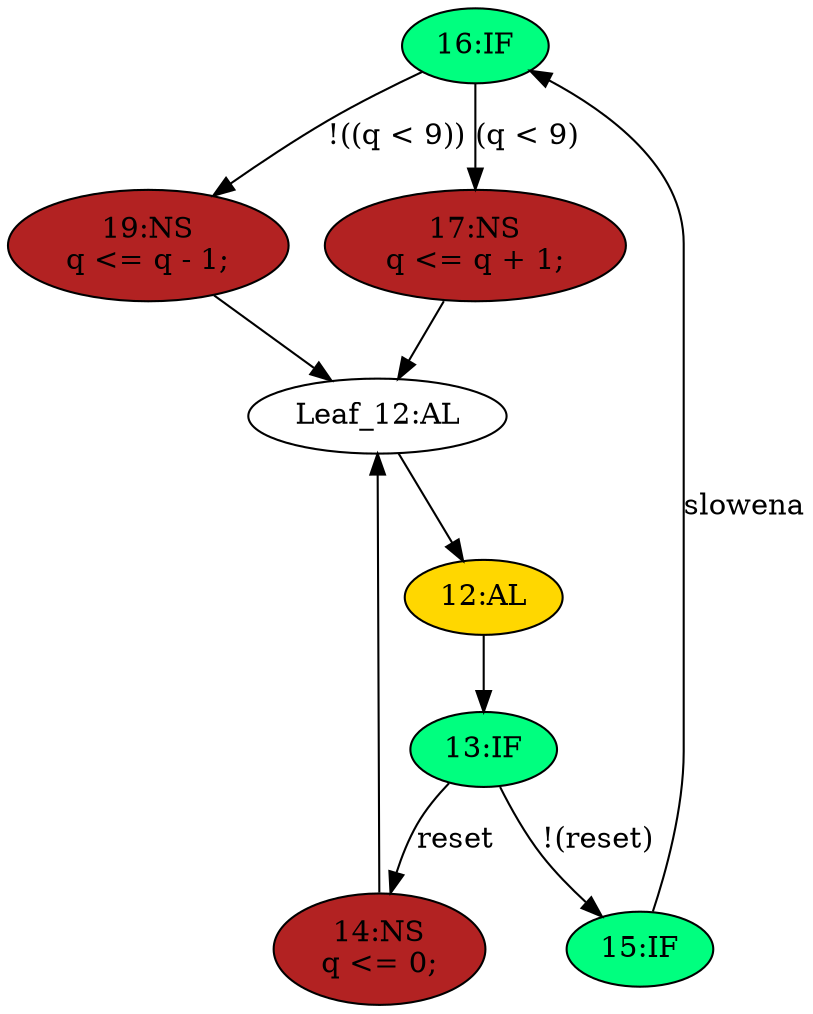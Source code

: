 strict digraph "compose( ,  )" {
	node [label="\N"];
	"16:IF"	[ast="<pyverilog.vparser.ast.IfStatement object at 0x7fbafddce550>",
		fillcolor=springgreen,
		label="16:IF",
		statements="[]",
		style=filled,
		typ=IfStatement];
	"19:NS"	[ast="<pyverilog.vparser.ast.NonblockingSubstitution object at 0x7fbafe071250>",
		fillcolor=firebrick,
		label="19:NS
q <= q - 1;",
		statements="[<pyverilog.vparser.ast.NonblockingSubstitution object at 0x7fbafe071250>]",
		style=filled,
		typ=NonblockingSubstitution];
	"16:IF" -> "19:NS"	[cond="['q']",
		label="!((q < 9))",
		lineno=16];
	"17:NS"	[ast="<pyverilog.vparser.ast.NonblockingSubstitution object at 0x7fbafddcecd0>",
		fillcolor=firebrick,
		label="17:NS
q <= q + 1;",
		statements="[<pyverilog.vparser.ast.NonblockingSubstitution object at 0x7fbafddcecd0>]",
		style=filled,
		typ=NonblockingSubstitution];
	"16:IF" -> "17:NS"	[cond="['q']",
		label="(q < 9)",
		lineno=16];
	"15:IF"	[ast="<pyverilog.vparser.ast.IfStatement object at 0x7fbafe063d10>",
		fillcolor=springgreen,
		label="15:IF",
		statements="[]",
		style=filled,
		typ=IfStatement];
	"15:IF" -> "16:IF"	[cond="['slowena']",
		label=slowena,
		lineno=15];
	"Leaf_12:AL"	[def_var="['q']",
		label="Leaf_12:AL"];
	"19:NS" -> "Leaf_12:AL"	[cond="[]",
		lineno=None];
	"17:NS" -> "Leaf_12:AL"	[cond="[]",
		lineno=None];
	"13:IF"	[ast="<pyverilog.vparser.ast.IfStatement object at 0x7fbafe077090>",
		fillcolor=springgreen,
		label="13:IF",
		statements="[]",
		style=filled,
		typ=IfStatement];
	"13:IF" -> "15:IF"	[cond="['reset']",
		label="!(reset)",
		lineno=13];
	"14:NS"	[ast="<pyverilog.vparser.ast.NonblockingSubstitution object at 0x7fbafe077390>",
		fillcolor=firebrick,
		label="14:NS
q <= 0;",
		statements="[<pyverilog.vparser.ast.NonblockingSubstitution object at 0x7fbafe077390>]",
		style=filled,
		typ=NonblockingSubstitution];
	"13:IF" -> "14:NS"	[cond="['reset']",
		label=reset,
		lineno=13];
	"12:AL"	[ast="<pyverilog.vparser.ast.Always object at 0x7fbafe0f5390>",
		clk_sens=True,
		fillcolor=gold,
		label="12:AL",
		sens="['clk']",
		statements="[]",
		style=filled,
		typ=Always,
		use_var="['reset', 'q', 'slowena']"];
	"12:AL" -> "13:IF"	[cond="[]",
		lineno=None];
	"Leaf_12:AL" -> "12:AL";
	"14:NS" -> "Leaf_12:AL"	[cond="[]",
		lineno=None];
}
